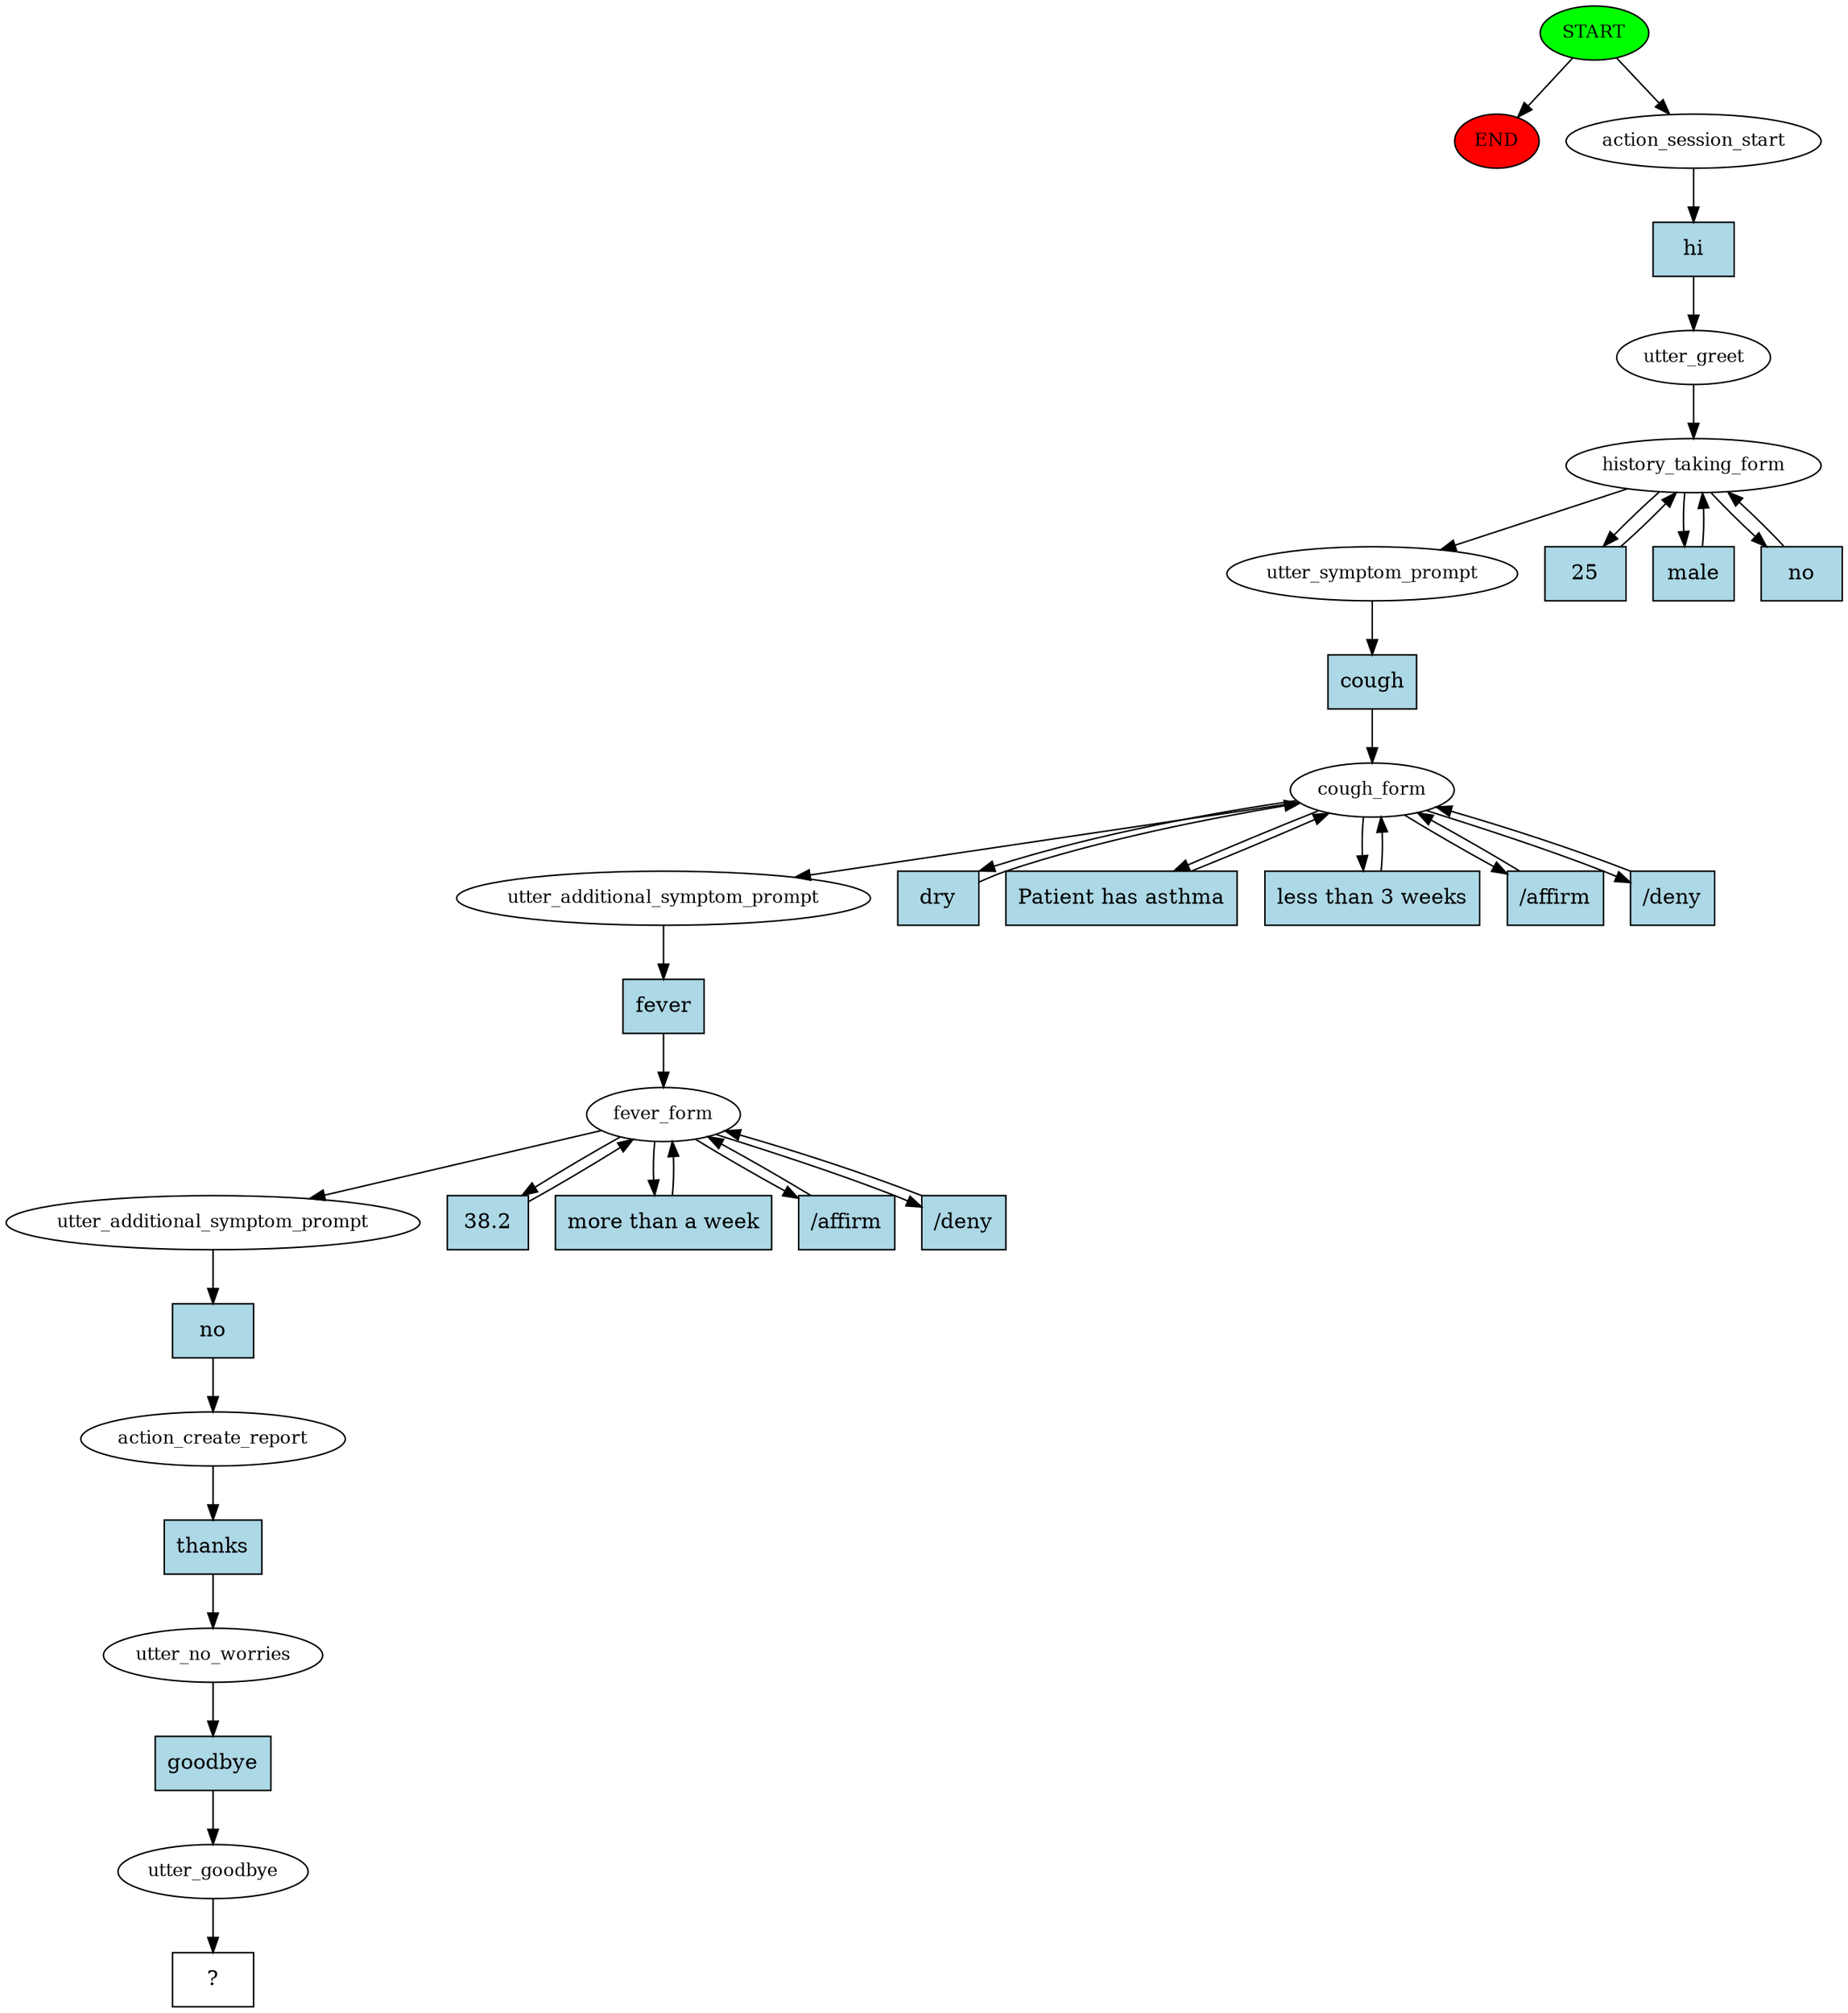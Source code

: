 digraph  {
0 [class="start active", fillcolor=green, fontsize=12, label=START, style=filled];
"-1" [class=end, fillcolor=red, fontsize=12, label=END, style=filled];
1 [class=active, fontsize=12, label=action_session_start];
2 [class=active, fontsize=12, label=utter_greet];
3 [class=active, fontsize=12, label=history_taking_form];
7 [class=active, fontsize=12, label=utter_symptom_prompt];
8 [class=active, fontsize=12, label=cough_form];
15 [class=active, fontsize=12, label=utter_additional_symptom_prompt];
16 [class=active, fontsize=12, label=fever_form];
22 [class=active, fontsize=12, label=utter_additional_symptom_prompt];
23 [class=active, fontsize=12, label=action_create_report];
24 [class=active, fontsize=12, label=utter_no_worries];
25 [class=active, fontsize=12, label=utter_goodbye];
26 [class="intent dashed active", label="  ?  ", shape=rect];
27 [class="intent active", fillcolor=lightblue, label=hi, shape=rect, style=filled];
28 [class="intent active", fillcolor=lightblue, label=25, shape=rect, style=filled];
29 [class="intent active", fillcolor=lightblue, label=male, shape=rect, style=filled];
30 [class="intent active", fillcolor=lightblue, label=no, shape=rect, style=filled];
31 [class="intent active", fillcolor=lightblue, label=cough, shape=rect, style=filled];
32 [class="intent active", fillcolor=lightblue, label=dry, shape=rect, style=filled];
33 [class="intent active", fillcolor=lightblue, label="Patient has asthma", shape=rect, style=filled];
34 [class="intent active", fillcolor=lightblue, label="less than 3 weeks", shape=rect, style=filled];
35 [class="intent active", fillcolor=lightblue, label="/affirm", shape=rect, style=filled];
36 [class="intent active", fillcolor=lightblue, label="/deny", shape=rect, style=filled];
37 [class="intent active", fillcolor=lightblue, label=fever, shape=rect, style=filled];
38 [class="intent active", fillcolor=lightblue, label="38.2", shape=rect, style=filled];
39 [class="intent active", fillcolor=lightblue, label="more than a week", shape=rect, style=filled];
40 [class="intent active", fillcolor=lightblue, label="/affirm", shape=rect, style=filled];
41 [class="intent active", fillcolor=lightblue, label="/deny", shape=rect, style=filled];
42 [class="intent active", fillcolor=lightblue, label=no, shape=rect, style=filled];
43 [class="intent active", fillcolor=lightblue, label=thanks, shape=rect, style=filled];
44 [class="intent active", fillcolor=lightblue, label=goodbye, shape=rect, style=filled];
0 -> "-1"  [class="", key=NONE, label=""];
0 -> 1  [class=active, key=NONE, label=""];
1 -> 27  [class=active, key=0];
2 -> 3  [class=active, key=NONE, label=""];
3 -> 7  [class=active, key=NONE, label=""];
3 -> 28  [class=active, key=0];
3 -> 29  [class=active, key=0];
3 -> 30  [class=active, key=0];
7 -> 31  [class=active, key=0];
8 -> 15  [class=active, key=NONE, label=""];
8 -> 32  [class=active, key=0];
8 -> 33  [class=active, key=0];
8 -> 34  [class=active, key=0];
8 -> 35  [class=active, key=0];
8 -> 36  [class=active, key=0];
15 -> 37  [class=active, key=0];
16 -> 22  [class=active, key=NONE, label=""];
16 -> 38  [class=active, key=0];
16 -> 39  [class=active, key=0];
16 -> 40  [class=active, key=0];
16 -> 41  [class=active, key=0];
22 -> 42  [class=active, key=0];
23 -> 43  [class=active, key=0];
24 -> 44  [class=active, key=0];
25 -> 26  [class=active, key=NONE, label=""];
27 -> 2  [class=active, key=0];
28 -> 3  [class=active, key=0];
29 -> 3  [class=active, key=0];
30 -> 3  [class=active, key=0];
31 -> 8  [class=active, key=0];
32 -> 8  [class=active, key=0];
33 -> 8  [class=active, key=0];
34 -> 8  [class=active, key=0];
35 -> 8  [class=active, key=0];
36 -> 8  [class=active, key=0];
37 -> 16  [class=active, key=0];
38 -> 16  [class=active, key=0];
39 -> 16  [class=active, key=0];
40 -> 16  [class=active, key=0];
41 -> 16  [class=active, key=0];
42 -> 23  [class=active, key=0];
43 -> 24  [class=active, key=0];
44 -> 25  [class=active, key=0];
}
